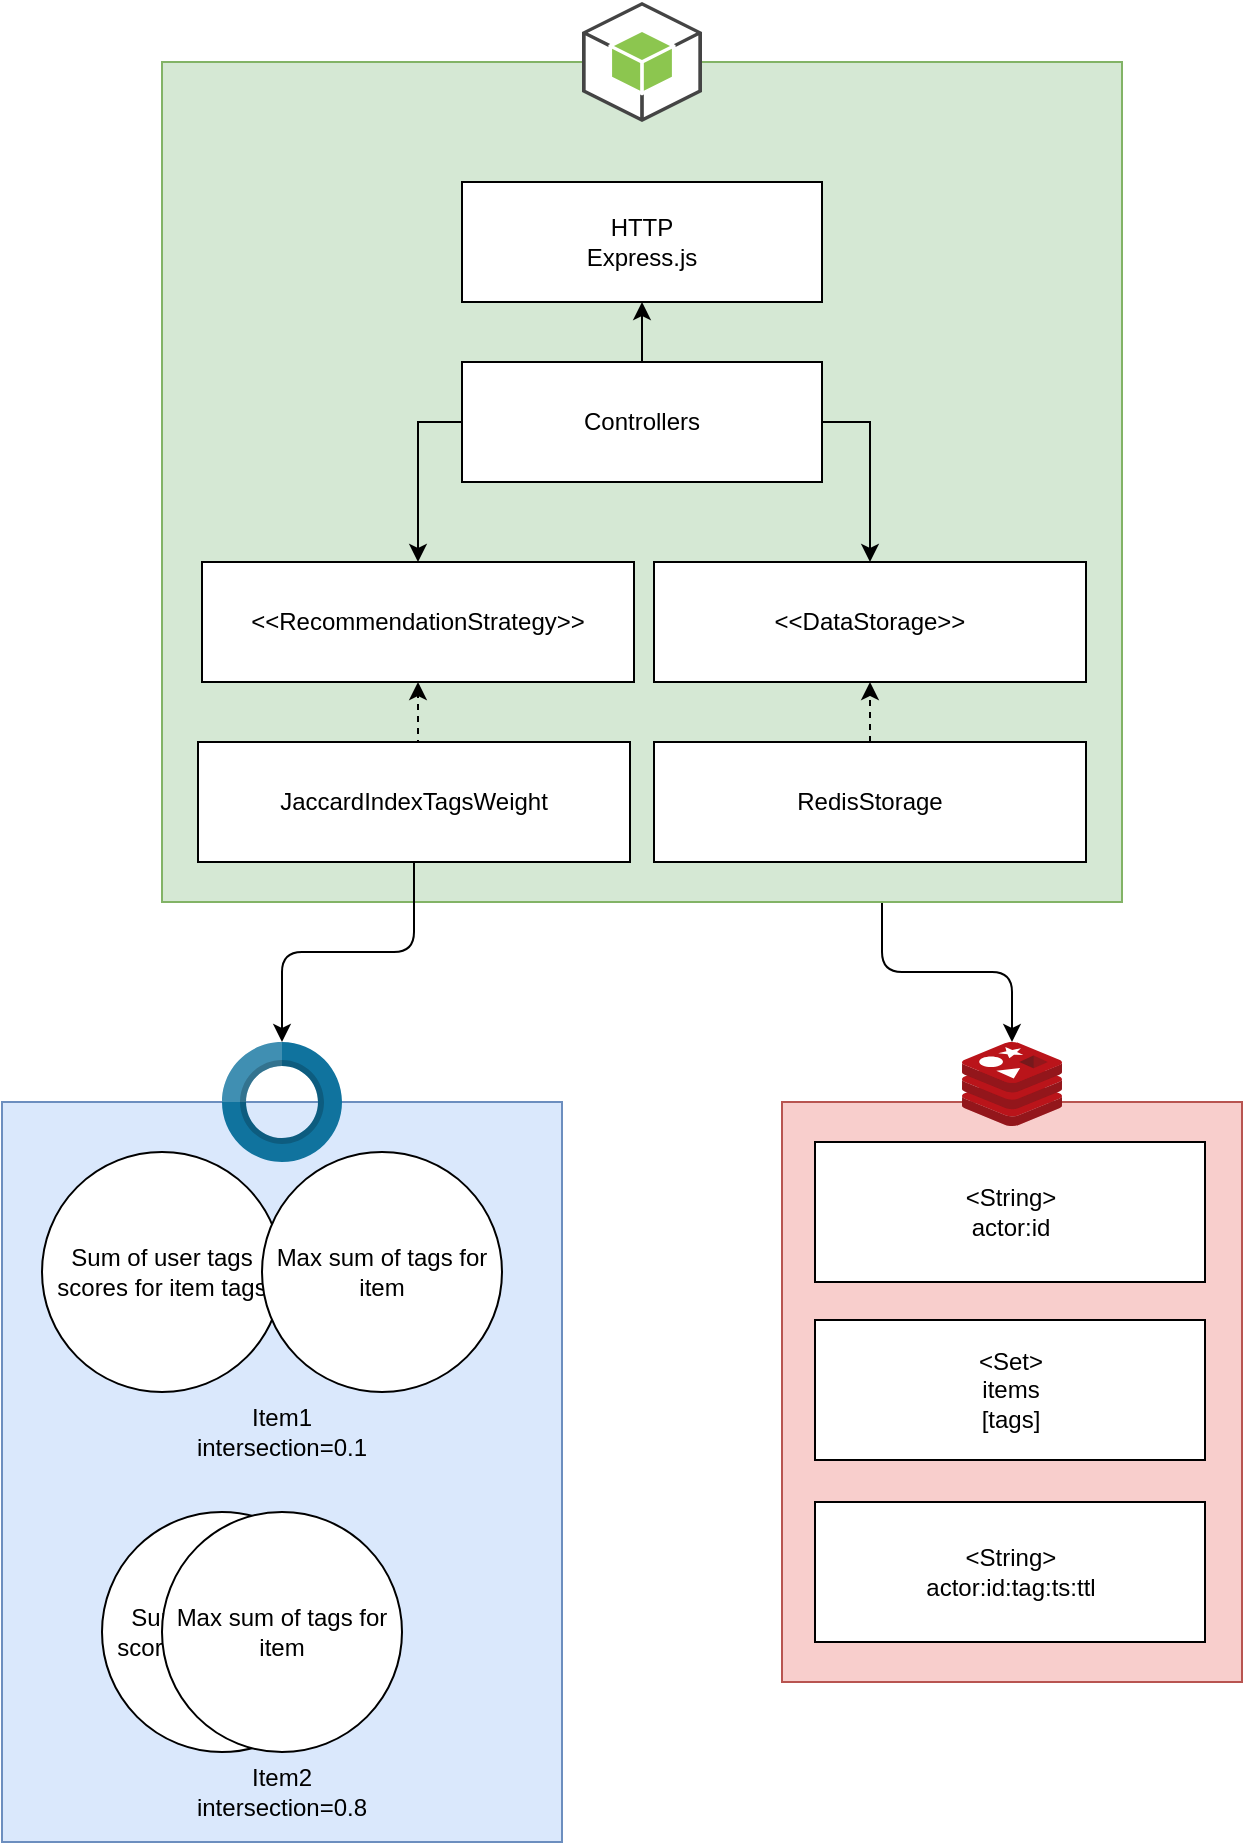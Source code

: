 <mxfile>
    <diagram id="fZ8Qev84_Ls7JMcuUMex" name="Strona-1">
        <mxGraphModel dx="1922" dy="844" grid="1" gridSize="10" guides="1" tooltips="1" connect="1" arrows="1" fold="1" page="1" pageScale="1" pageWidth="827" pageHeight="1169" math="0" shadow="0">
            <root>
                <mxCell id="0"/>
                <mxCell id="1" parent="0"/>
                <mxCell id="5" value="" style="rounded=0;whiteSpace=wrap;html=1;fillColor=#dae8fc;strokeColor=#6c8ebf;" vertex="1" parent="1">
                    <mxGeometry x="80" y="810" width="280" height="370" as="geometry"/>
                </mxCell>
                <mxCell id="18" style="edgeStyle=orthogonalEdgeStyle;html=1;exitX=0.75;exitY=1;exitDx=0;exitDy=0;fontColor=#000000;" edge="1" parent="1" source="r0pruG9ZnMZQPcUSS0aJ-5" target="r0pruG9ZnMZQPcUSS0aJ-19">
                    <mxGeometry relative="1" as="geometry"/>
                </mxCell>
                <mxCell id="r0pruG9ZnMZQPcUSS0aJ-5" value="" style="rounded=0;whiteSpace=wrap;html=1;fillColor=#d5e8d4;strokeColor=#82b366;" parent="1" vertex="1">
                    <mxGeometry x="160" y="290" width="480" height="420" as="geometry"/>
                </mxCell>
                <mxCell id="r0pruG9ZnMZQPcUSS0aJ-6" value="" style="outlineConnect=0;dashed=0;verticalLabelPosition=bottom;verticalAlign=top;align=center;html=1;shape=mxgraph.aws3.android;fillColor=#8CC64F;gradientColor=none;" parent="1" vertex="1">
                    <mxGeometry x="370" y="260" width="60" height="60" as="geometry"/>
                </mxCell>
                <mxCell id="r0pruG9ZnMZQPcUSS0aJ-8" value="&amp;lt;&amp;lt;RecommendationStrategy&amp;gt;&amp;gt;" style="rounded=0;whiteSpace=wrap;html=1;" parent="1" vertex="1">
                    <mxGeometry x="180" y="540" width="216" height="60" as="geometry"/>
                </mxCell>
                <mxCell id="r0pruG9ZnMZQPcUSS0aJ-15" style="edgeStyle=orthogonalEdgeStyle;rounded=0;orthogonalLoop=1;jettySize=auto;html=1;exitX=0.5;exitY=0;exitDx=0;exitDy=0;entryX=0.5;entryY=1;entryDx=0;entryDy=0;dashed=1;" parent="1" source="r0pruG9ZnMZQPcUSS0aJ-9" target="r0pruG9ZnMZQPcUSS0aJ-8" edge="1">
                    <mxGeometry relative="1" as="geometry"/>
                </mxCell>
                <mxCell id="15" style="edgeStyle=orthogonalEdgeStyle;html=1;entryX=0.5;entryY=0;entryDx=0;entryDy=0;entryPerimeter=0;" edge="1" parent="1" source="r0pruG9ZnMZQPcUSS0aJ-9" target="16">
                    <mxGeometry relative="1" as="geometry"/>
                </mxCell>
                <mxCell id="r0pruG9ZnMZQPcUSS0aJ-9" value="JaccardIndexTagsWeight" style="rounded=0;whiteSpace=wrap;html=1;" parent="1" vertex="1">
                    <mxGeometry x="178" y="630" width="216" height="60" as="geometry"/>
                </mxCell>
                <mxCell id="r0pruG9ZnMZQPcUSS0aJ-10" value="&amp;lt;&amp;lt;DataStorage&amp;gt;&amp;gt;" style="rounded=0;whiteSpace=wrap;html=1;" parent="1" vertex="1">
                    <mxGeometry x="406" y="540" width="216" height="60" as="geometry"/>
                </mxCell>
                <mxCell id="r0pruG9ZnMZQPcUSS0aJ-18" style="edgeStyle=orthogonalEdgeStyle;rounded=0;orthogonalLoop=1;jettySize=auto;html=1;exitX=0.5;exitY=0;exitDx=0;exitDy=0;entryX=0.5;entryY=1;entryDx=0;entryDy=0;dashed=1;" parent="1" source="r0pruG9ZnMZQPcUSS0aJ-11" target="r0pruG9ZnMZQPcUSS0aJ-10" edge="1">
                    <mxGeometry relative="1" as="geometry"/>
                </mxCell>
                <mxCell id="r0pruG9ZnMZQPcUSS0aJ-11" value="RedisStorage" style="rounded=0;whiteSpace=wrap;html=1;" parent="1" vertex="1">
                    <mxGeometry x="406" y="630" width="216" height="60" as="geometry"/>
                </mxCell>
                <mxCell id="r0pruG9ZnMZQPcUSS0aJ-16" style="edgeStyle=orthogonalEdgeStyle;rounded=0;orthogonalLoop=1;jettySize=auto;html=1;exitX=0;exitY=0.5;exitDx=0;exitDy=0;" parent="1" source="r0pruG9ZnMZQPcUSS0aJ-12" target="r0pruG9ZnMZQPcUSS0aJ-8" edge="1">
                    <mxGeometry relative="1" as="geometry"/>
                </mxCell>
                <mxCell id="r0pruG9ZnMZQPcUSS0aJ-17" style="edgeStyle=orthogonalEdgeStyle;rounded=0;orthogonalLoop=1;jettySize=auto;html=1;exitX=1;exitY=0.5;exitDx=0;exitDy=0;entryX=0.5;entryY=0;entryDx=0;entryDy=0;" parent="1" source="r0pruG9ZnMZQPcUSS0aJ-12" target="r0pruG9ZnMZQPcUSS0aJ-10" edge="1">
                    <mxGeometry relative="1" as="geometry"/>
                </mxCell>
                <mxCell id="r0pruG9ZnMZQPcUSS0aJ-34" style="edgeStyle=orthogonalEdgeStyle;rounded=0;orthogonalLoop=1;jettySize=auto;html=1;exitX=0.5;exitY=0;exitDx=0;exitDy=0;entryX=0.5;entryY=1;entryDx=0;entryDy=0;startArrow=none;startFill=0;" parent="1" source="r0pruG9ZnMZQPcUSS0aJ-12" target="r0pruG9ZnMZQPcUSS0aJ-33" edge="1">
                    <mxGeometry relative="1" as="geometry"/>
                </mxCell>
                <mxCell id="r0pruG9ZnMZQPcUSS0aJ-12" value="Controllers" style="rounded=0;whiteSpace=wrap;html=1;" parent="1" vertex="1">
                    <mxGeometry x="310" y="440" width="180" height="60" as="geometry"/>
                </mxCell>
                <mxCell id="r0pruG9ZnMZQPcUSS0aJ-20" value="" style="rounded=0;whiteSpace=wrap;html=1;fillColor=#f8cecc;strokeColor=#b85450;" parent="1" vertex="1">
                    <mxGeometry x="470" y="810" width="230" height="290" as="geometry"/>
                </mxCell>
                <mxCell id="r0pruG9ZnMZQPcUSS0aJ-19" value="" style="sketch=0;aspect=fixed;html=1;points=[];align=center;image;fontSize=12;image=img/lib/mscae/Cache_Redis_Product.svg;" parent="1" vertex="1">
                    <mxGeometry x="560" y="780" width="50" height="42" as="geometry"/>
                </mxCell>
                <mxCell id="r0pruG9ZnMZQPcUSS0aJ-21" value="&lt;div&gt;&amp;lt;String&amp;gt;&lt;br&gt;&lt;/div&gt;&lt;div&gt;actor:id&lt;/div&gt;" style="rounded=0;whiteSpace=wrap;html=1;" parent="1" vertex="1">
                    <mxGeometry x="486.5" y="830" width="195" height="70" as="geometry"/>
                </mxCell>
                <mxCell id="r0pruG9ZnMZQPcUSS0aJ-22" value="&lt;div&gt;&amp;lt;String&amp;gt;&lt;br&gt;&lt;/div&gt;&lt;div&gt;actor:id:tag:ts:ttl&lt;/div&gt;" style="rounded=0;whiteSpace=wrap;html=1;" parent="1" vertex="1">
                    <mxGeometry x="486.5" y="1010" width="195" height="70" as="geometry"/>
                </mxCell>
                <mxCell id="r0pruG9ZnMZQPcUSS0aJ-24" value="&lt;div&gt;&amp;lt;Set&amp;gt;&lt;br&gt;&lt;/div&gt;&lt;div&gt;items&lt;/div&gt;&lt;div&gt;[tags]&lt;/div&gt;" style="rounded=0;whiteSpace=wrap;html=1;" parent="1" vertex="1">
                    <mxGeometry x="486.5" y="919" width="195" height="70" as="geometry"/>
                </mxCell>
                <mxCell id="r0pruG9ZnMZQPcUSS0aJ-33" value="&lt;div&gt;HTTP&lt;/div&gt;Express.js" style="rounded=0;whiteSpace=wrap;html=1;" parent="1" vertex="1">
                    <mxGeometry x="310" y="350" width="180" height="60" as="geometry"/>
                </mxCell>
                <mxCell id="3" value="Sum of user tags scores for item tags" style="ellipse;whiteSpace=wrap;html=1;aspect=fixed;" vertex="1" parent="1">
                    <mxGeometry x="100" y="835" width="120" height="120" as="geometry"/>
                </mxCell>
                <mxCell id="4" value="Max sum of tags for item" style="ellipse;whiteSpace=wrap;html=1;aspect=fixed;" vertex="1" parent="1">
                    <mxGeometry x="210" y="835" width="120" height="120" as="geometry"/>
                </mxCell>
                <mxCell id="6" value="Item1 intersection=0.1" style="text;html=1;strokeColor=none;fillColor=none;align=center;verticalAlign=middle;whiteSpace=wrap;rounded=0;fontColor=#000000;" vertex="1" parent="1">
                    <mxGeometry x="190" y="960" width="60" height="30" as="geometry"/>
                </mxCell>
                <mxCell id="9" value="Sum of user tags scores for item tags" style="ellipse;whiteSpace=wrap;html=1;aspect=fixed;" vertex="1" parent="1">
                    <mxGeometry x="130" y="1015" width="120" height="120" as="geometry"/>
                </mxCell>
                <mxCell id="10" value="Max sum of tags for item" style="ellipse;whiteSpace=wrap;html=1;aspect=fixed;" vertex="1" parent="1">
                    <mxGeometry x="160" y="1015" width="120" height="120" as="geometry"/>
                </mxCell>
                <mxCell id="11" value="Item2 intersection=0.8" style="text;html=1;strokeColor=none;fillColor=none;align=center;verticalAlign=middle;whiteSpace=wrap;rounded=0;fontColor=#000000;" vertex="1" parent="1">
                    <mxGeometry x="190" y="1140" width="60" height="30" as="geometry"/>
                </mxCell>
                <mxCell id="16" value="" style="verticalLabelPosition=middle;verticalAlign=middle;html=1;html=1;shape=mxgraph.infographic.partConcEllipse;fillColor=#10739E;strokeColor=none;startAngle=0;endAngle=0.75;arcWidth=0.4;fontSize=20;fontColor=#10739E;align=center;fontStyle=1;" vertex="1" parent="1">
                    <mxGeometry x="190" y="780" width="60" height="60" as="geometry"/>
                </mxCell>
            </root>
        </mxGraphModel>
    </diagram>
</mxfile>
